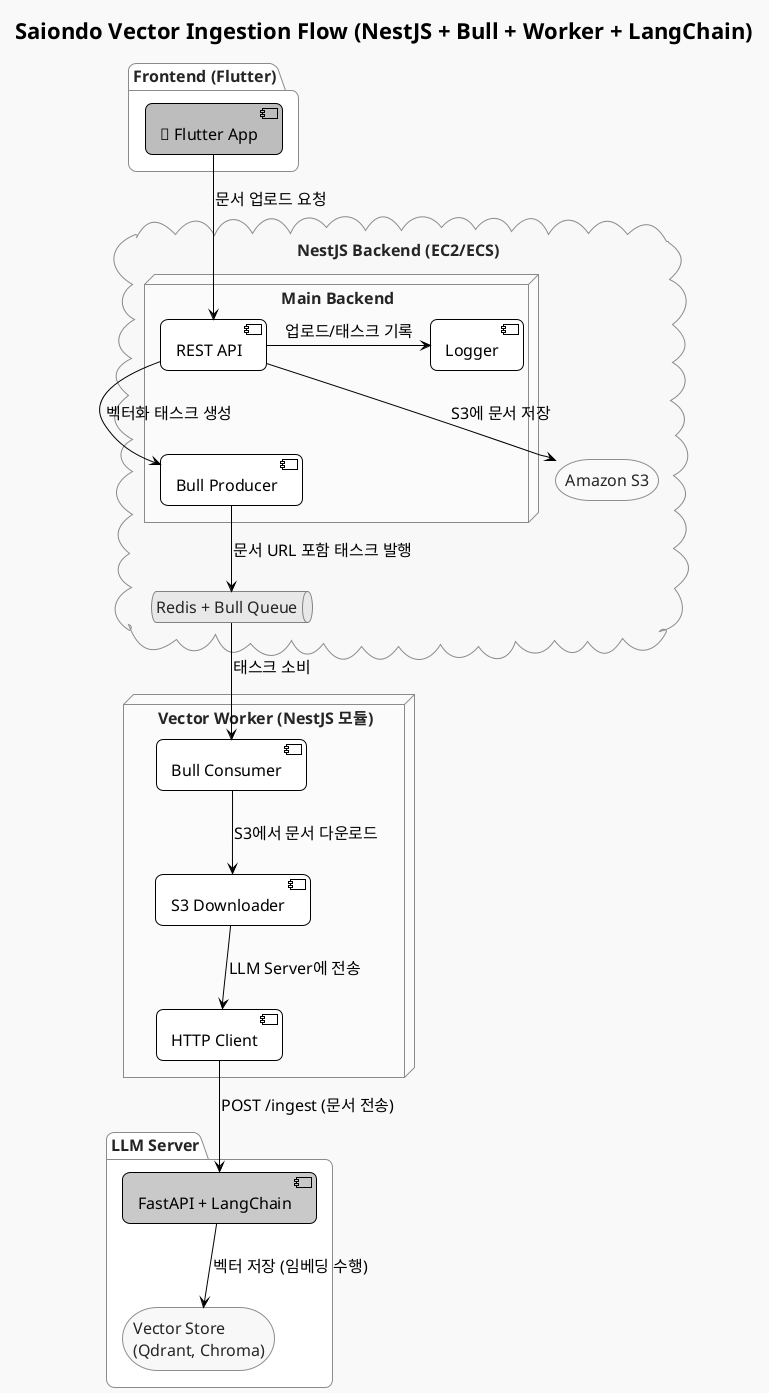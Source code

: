 @startuml
!theme plain
skinparam componentStyle uml2
skinparam shadowing false
skinparam roundcorner 15
skinparam monochrome true
skinparam backgroundColor #F9F9F9
skinparam ArrowColor Black
skinparam ArrowFontColor Black
skinparam defaultFontName "Nanum Gothic"

title Saiondo Vector Ingestion Flow (NestJS + Bull + Worker + LangChain)

skinparam defaultFontSize 16
skinparam package {
  BackgroundColor #FFFFFF
  BorderColor #8888AA
  FontColor #222244
}
skinparam cloud {
  BackgroundColor #F8F8FF
  BorderColor #8888AA
  FontColor #222244
}
skinparam database {
  BackgroundColor #FFFFF0
  BorderColor #888866
  FontColor #222244
}
skinparam storage {
  BackgroundColor #F8FFF8
  BorderColor #66AA66
  FontColor #222244
}
skinparam queue {
  BackgroundColor #FFF8FF
  BorderColor #AA66AA
  FontColor #222244
}
skinparam node {
  BackgroundColor #F8F8FF
  BorderColor #8888AA
  FontColor #222244
}

' === Frontend ===
package "Frontend (Flutter)" {
  [📱 Flutter App] as flutter #LightSkyBlue
}

' === AWS Cloud / NestJS ===
cloud "NestJS Backend (EC2/ECS)" as nest {
  node "Main Backend" as backend #LightYellow {
    [REST API] as api
    [Bull Producer] as bullprod
    [Logger] as logger
  }

  storage "Amazon S3" as s3 #Azure
  queue "Redis + Bull Queue" as bullq #Lavender
}

' === Vector Worker ===
node "Vector Worker (NestJS 모듈)" as worker #MintCream {
  [Bull Consumer] as bullcon
  [S3 Downloader] as s3down
  [HTTP Client] as httpclient
}

' === LLM Server (FastAPI + LangChain) ===
package "LLM Server" {
  [FastAPI + LangChain] as fastapi #Thistle
  storage "Vector Store\n(Qdrant, Chroma)" as vectorstore #HoneyDew
}

' === 데이터 흐름 ===
flutter -down-> api : 문서 업로드 요청
api -down-> s3 : S3에 문서 저장
api -down-> bullprod : 벡터화 태스크 생성
bullprod --> bullq : 문서 URL 포함 태스크 발행

bullq --> bullcon : 태스크 소비
bullcon -down-> s3down : S3에서 문서 다운로드
s3down -down-> httpclient : LLM Server에 전송
httpclient -down-> fastapi : POST /ingest (문서 전송)
fastapi -down-> vectorstore : 벡터 저장 (임베딩 수행)

api -right-> logger : 업로드/태스크 기록

@enduml
